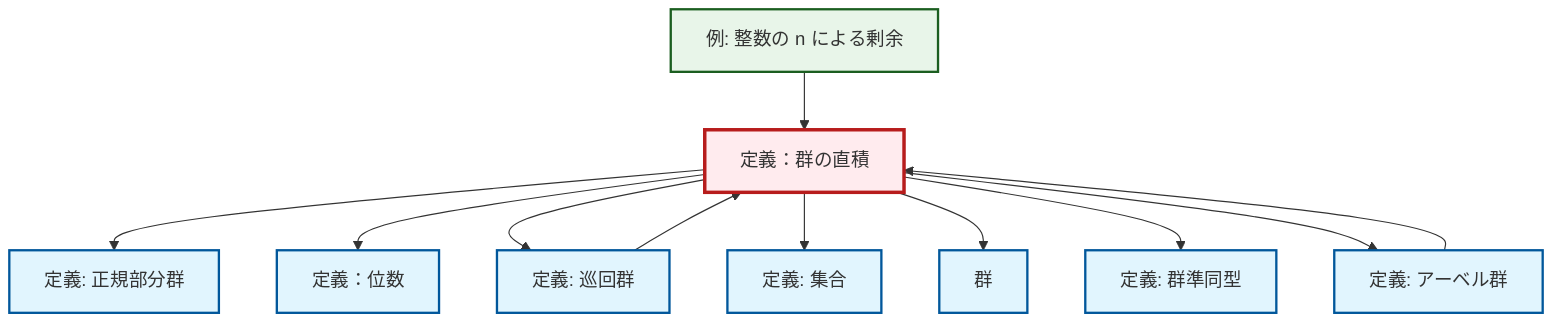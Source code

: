 graph TD
    classDef definition fill:#e1f5fe,stroke:#01579b,stroke-width:2px
    classDef theorem fill:#f3e5f5,stroke:#4a148c,stroke-width:2px
    classDef axiom fill:#fff3e0,stroke:#e65100,stroke-width:2px
    classDef example fill:#e8f5e9,stroke:#1b5e20,stroke-width:2px
    classDef current fill:#ffebee,stroke:#b71c1c,stroke-width:3px
    def-set["定義: 集合"]:::definition
    def-direct-product["定義：群の直積"]:::definition
    def-homomorphism["定義: 群準同型"]:::definition
    def-group["群"]:::definition
    def-order["定義：位数"]:::definition
    ex-quotient-integers-mod-n["例: 整数の n による剰余"]:::example
    def-cyclic-group["定義: 巡回群"]:::definition
    def-normal-subgroup["定義: 正規部分群"]:::definition
    def-abelian-group["定義: アーベル群"]:::definition
    def-abelian-group --> def-direct-product
    def-direct-product --> def-normal-subgroup
    def-direct-product --> def-order
    def-direct-product --> def-cyclic-group
    def-direct-product --> def-set
    def-direct-product --> def-group
    def-direct-product --> def-homomorphism
    ex-quotient-integers-mod-n --> def-direct-product
    def-cyclic-group --> def-direct-product
    def-direct-product --> def-abelian-group
    class def-direct-product current